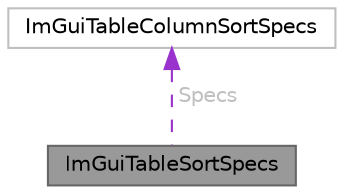 digraph "ImGuiTableSortSpecs"
{
 // LATEX_PDF_SIZE
  bgcolor="transparent";
  edge [fontname=Helvetica,fontsize=10,labelfontname=Helvetica,labelfontsize=10];
  node [fontname=Helvetica,fontsize=10,shape=box,height=0.2,width=0.4];
  Node1 [id="Node000001",label="ImGuiTableSortSpecs",height=0.2,width=0.4,color="gray40", fillcolor="grey60", style="filled", fontcolor="black",tooltip=" "];
  Node2 -> Node1 [id="edge1_Node000001_Node000002",dir="back",color="darkorchid3",style="dashed",tooltip=" ",label=" Specs",fontcolor="grey" ];
  Node2 [id="Node000002",label="ImGuiTableColumnSortSpecs",height=0.2,width=0.4,color="grey75", fillcolor="white", style="filled",URL="$struct_im_gui_table_column_sort_specs.html",tooltip=" "];
}
